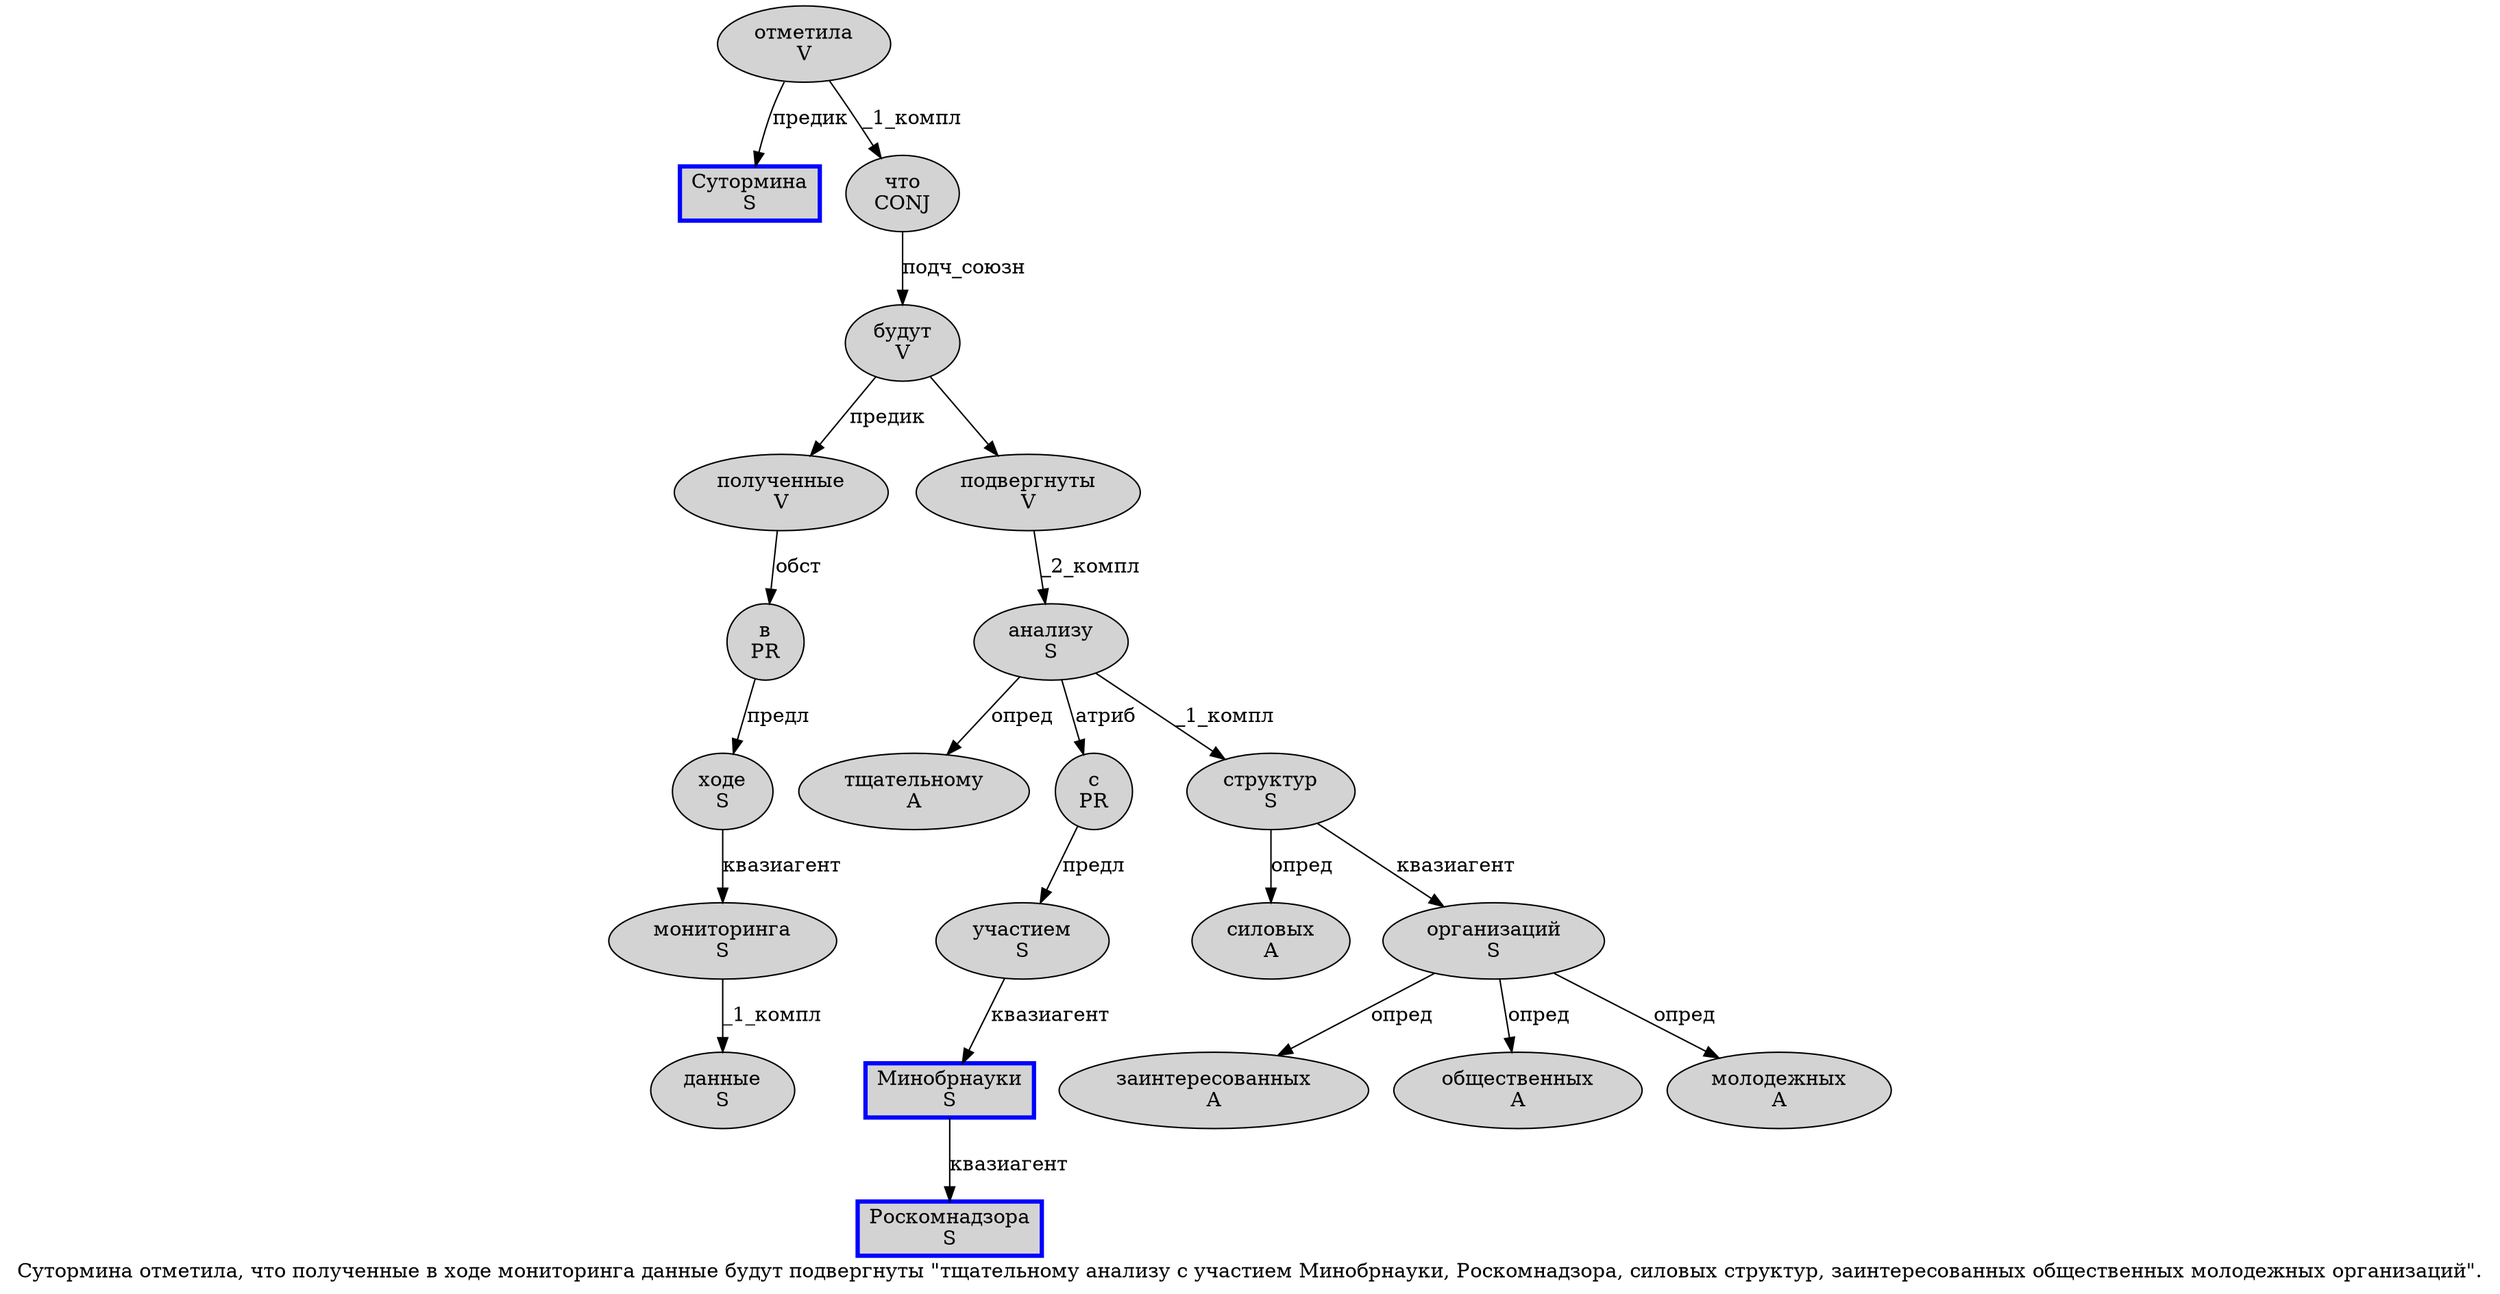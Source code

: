 digraph SENTENCE_837 {
	graph [label="Сутормина отметила, что полученные в ходе мониторинга данные будут подвергнуты \"тщательному анализу с участием Минобрнауки, Роскомнадзора, силовых структур, заинтересованных общественных молодежных организаций\"."]
	node [style=filled]
		0 [label="Сутормина
S" color=blue fillcolor=lightgray penwidth=3 shape=box]
		1 [label="отметила
V" color="" fillcolor=lightgray penwidth=1 shape=ellipse]
		3 [label="что
CONJ" color="" fillcolor=lightgray penwidth=1 shape=ellipse]
		4 [label="полученные
V" color="" fillcolor=lightgray penwidth=1 shape=ellipse]
		5 [label="в
PR" color="" fillcolor=lightgray penwidth=1 shape=ellipse]
		6 [label="ходе
S" color="" fillcolor=lightgray penwidth=1 shape=ellipse]
		7 [label="мониторинга
S" color="" fillcolor=lightgray penwidth=1 shape=ellipse]
		8 [label="данные
S" color="" fillcolor=lightgray penwidth=1 shape=ellipse]
		9 [label="будут
V" color="" fillcolor=lightgray penwidth=1 shape=ellipse]
		10 [label="подвергнуты
V" color="" fillcolor=lightgray penwidth=1 shape=ellipse]
		12 [label="тщательному
A" color="" fillcolor=lightgray penwidth=1 shape=ellipse]
		13 [label="анализу
S" color="" fillcolor=lightgray penwidth=1 shape=ellipse]
		14 [label="с
PR" color="" fillcolor=lightgray penwidth=1 shape=ellipse]
		15 [label="участием
S" color="" fillcolor=lightgray penwidth=1 shape=ellipse]
		16 [label="Минобрнауки
S" color=blue fillcolor=lightgray penwidth=3 shape=box]
		18 [label="Роскомнадзора
S" color=blue fillcolor=lightgray penwidth=3 shape=box]
		20 [label="силовых
A" color="" fillcolor=lightgray penwidth=1 shape=ellipse]
		21 [label="структур
S" color="" fillcolor=lightgray penwidth=1 shape=ellipse]
		23 [label="заинтересованных
A" color="" fillcolor=lightgray penwidth=1 shape=ellipse]
		24 [label="общественных
A" color="" fillcolor=lightgray penwidth=1 shape=ellipse]
		25 [label="молодежных
A" color="" fillcolor=lightgray penwidth=1 shape=ellipse]
		26 [label="организаций
S" color="" fillcolor=lightgray penwidth=1 shape=ellipse]
			16 -> 18 [label="квазиагент"]
			9 -> 4 [label="предик"]
			9 -> 10
			3 -> 9 [label="подч_союзн"]
			7 -> 8 [label="_1_компл"]
			21 -> 20 [label="опред"]
			21 -> 26 [label="квазиагент"]
			26 -> 23 [label="опред"]
			26 -> 24 [label="опред"]
			26 -> 25 [label="опред"]
			15 -> 16 [label="квазиагент"]
			1 -> 0 [label="предик"]
			1 -> 3 [label="_1_компл"]
			13 -> 12 [label="опред"]
			13 -> 14 [label="атриб"]
			13 -> 21 [label="_1_компл"]
			6 -> 7 [label="квазиагент"]
			14 -> 15 [label="предл"]
			4 -> 5 [label="обст"]
			10 -> 13 [label="_2_компл"]
			5 -> 6 [label="предл"]
}